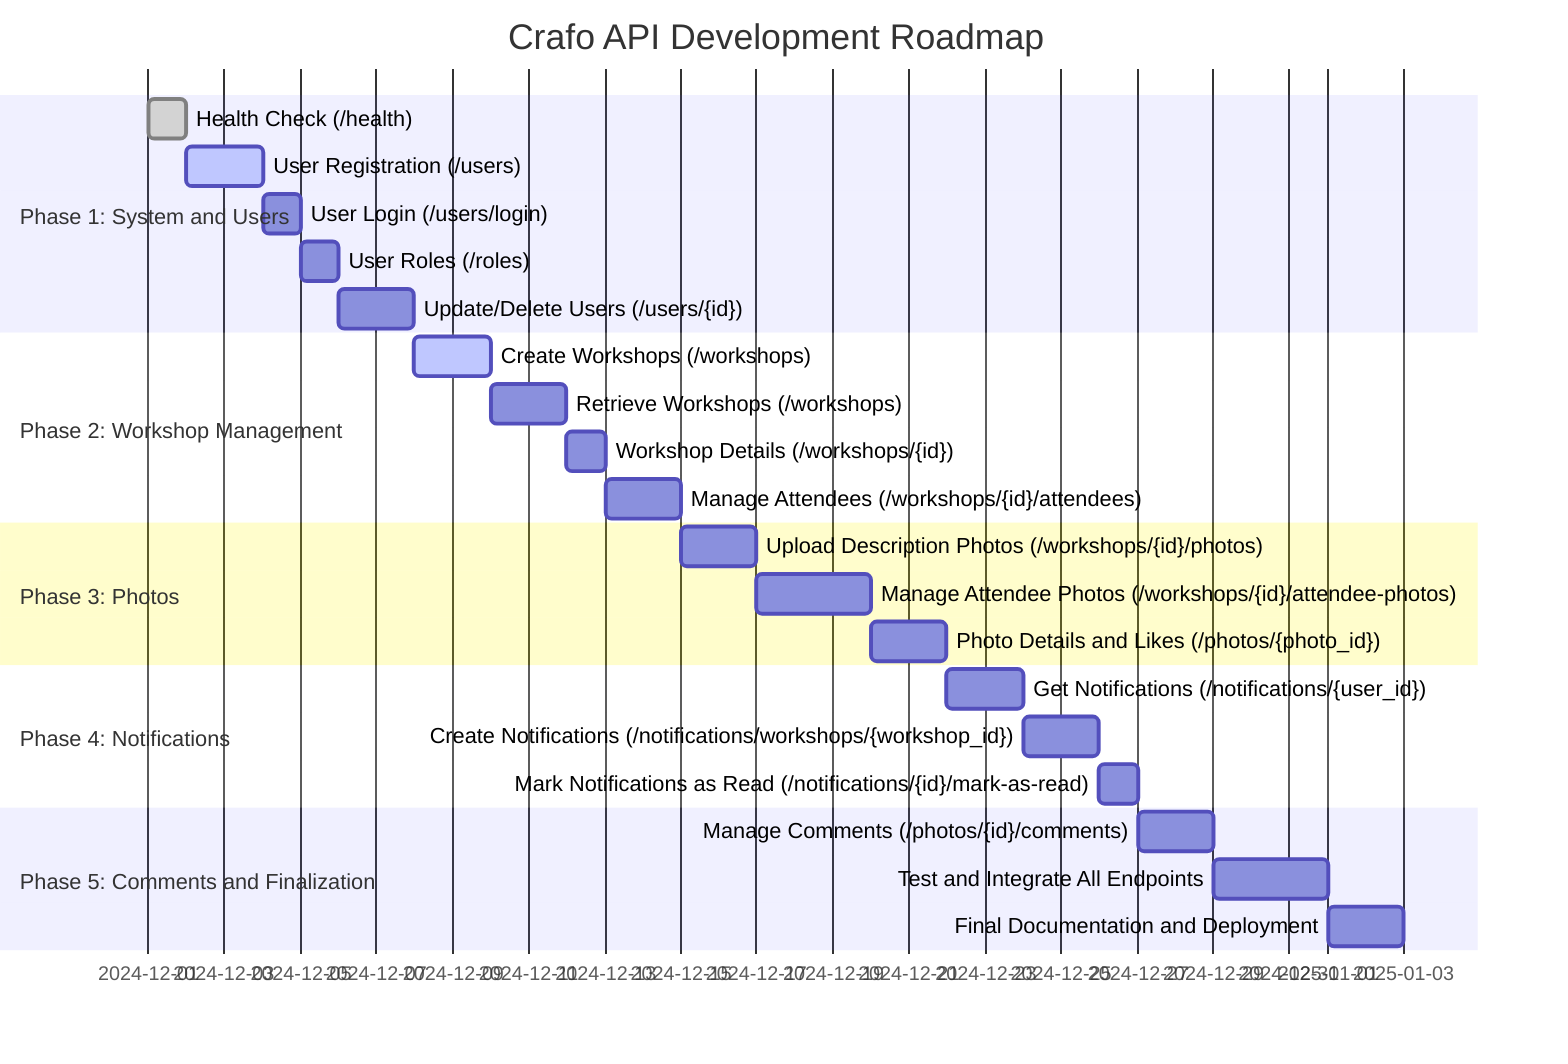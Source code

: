 gantt
    title Crafo API Development Roadmap
    dateFormat  YYYY-MM-DD
    section Phase 1: System and Users
    Health Check (/health)                  :done, health, 2024-12-01, 1d
    User Registration (/users)              :active, users_reg, 2024-12-02, 2d
    User Login (/users/login)               :users_login, 2024-12-04, 1d
    User Roles (/roles)                     :roles, 2024-12-05, 1d
    Update/Delete Users (/users/{id})       :users_update, 2024-12-06, 2d

    section Phase 2: Workshop Management
    Create Workshops (/workshops)           :active, workshops_create, 2024-12-08, 2d
    Retrieve Workshops (/workshops)         :workshops_list, 2024-12-10, 2d
    Workshop Details (/workshops/{id})      :workshops_detail, 2024-12-12, 1d
    Manage Attendees (/workshops/{id}/attendees) :workshops_attendees, 2024-12-13, 2d

    section Phase 3: Photos
    Upload Description Photos (/workshops/{id}/photos)  :photos_upload, 2024-12-15, 2d
    Manage Attendee Photos (/workshops/{id}/attendee-photos) :photos_attendee, 2024-12-17, 3d
    Photo Details and Likes (/photos/{photo_id})        :photos_details, 2024-12-20, 2d

    section Phase 4: Notifications
    Get Notifications (/notifications/{user_id})       :notifs_get, 2024-12-22, 2d
    Create Notifications (/notifications/workshops/{workshop_id}) :notifs_create, 2024-12-24, 2d
    Mark Notifications as Read (/notifications/{id}/mark-as-read) :notifs_read, 2024-12-26, 1d

    section Phase 5: Comments and Finalization
    Manage Comments (/photos/{id}/comments)            :comments_manage, 2024-12-27, 2d
    Test and Integrate All Endpoints                   :integration_test, 2024-12-29, 3d
    Final Documentation and Deployment                 :deploy_docs, 2025-01-01, 2d